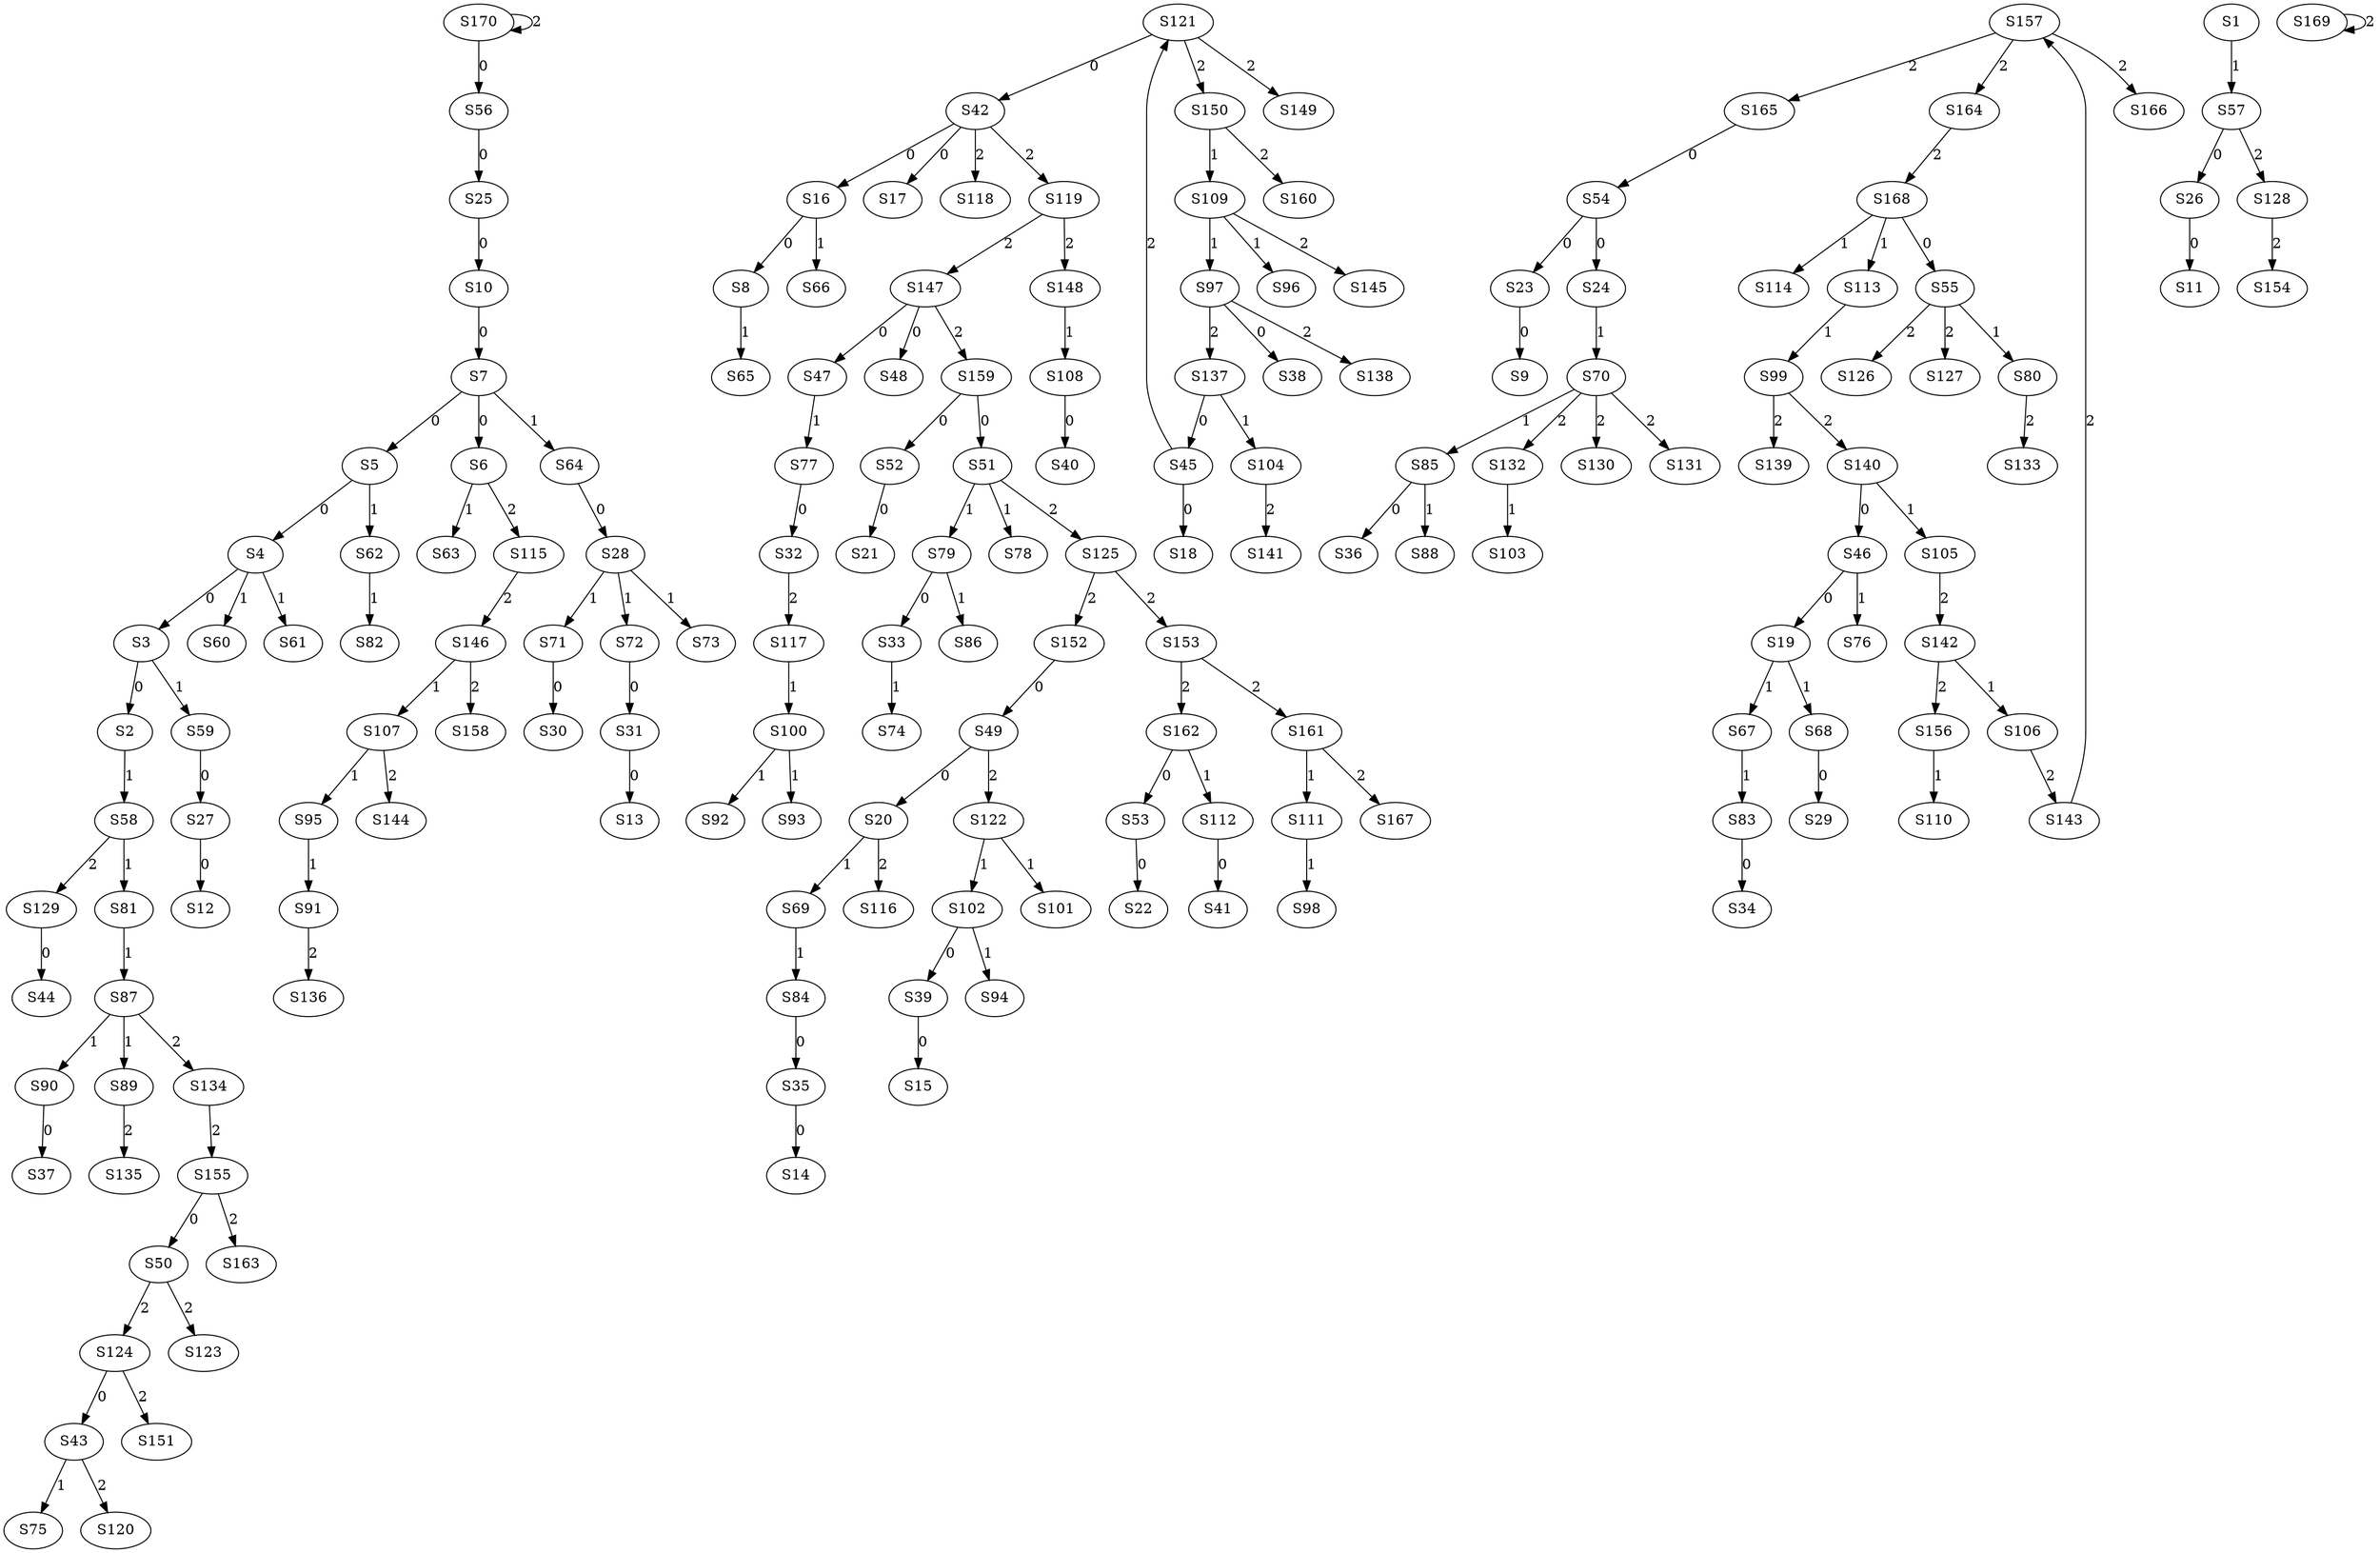 strict digraph {
	S3 -> S2 [ label = 0 ];
	S4 -> S3 [ label = 0 ];
	S5 -> S4 [ label = 0 ];
	S7 -> S5 [ label = 0 ];
	S7 -> S6 [ label = 0 ];
	S10 -> S7 [ label = 0 ];
	S16 -> S8 [ label = 0 ];
	S23 -> S9 [ label = 0 ];
	S25 -> S10 [ label = 0 ];
	S26 -> S11 [ label = 0 ];
	S27 -> S12 [ label = 0 ];
	S31 -> S13 [ label = 0 ];
	S35 -> S14 [ label = 0 ];
	S39 -> S15 [ label = 0 ];
	S42 -> S16 [ label = 0 ];
	S42 -> S17 [ label = 0 ];
	S45 -> S18 [ label = 0 ];
	S46 -> S19 [ label = 0 ];
	S49 -> S20 [ label = 0 ];
	S52 -> S21 [ label = 0 ];
	S53 -> S22 [ label = 0 ];
	S54 -> S23 [ label = 0 ];
	S54 -> S24 [ label = 0 ];
	S56 -> S25 [ label = 0 ];
	S57 -> S26 [ label = 0 ];
	S59 -> S27 [ label = 0 ];
	S64 -> S28 [ label = 0 ];
	S68 -> S29 [ label = 0 ];
	S71 -> S30 [ label = 0 ];
	S72 -> S31 [ label = 0 ];
	S77 -> S32 [ label = 0 ];
	S79 -> S33 [ label = 0 ];
	S83 -> S34 [ label = 0 ];
	S84 -> S35 [ label = 0 ];
	S85 -> S36 [ label = 0 ];
	S90 -> S37 [ label = 0 ];
	S97 -> S38 [ label = 0 ];
	S102 -> S39 [ label = 0 ];
	S108 -> S40 [ label = 0 ];
	S112 -> S41 [ label = 0 ];
	S121 -> S42 [ label = 0 ];
	S124 -> S43 [ label = 0 ];
	S129 -> S44 [ label = 0 ];
	S137 -> S45 [ label = 0 ];
	S140 -> S46 [ label = 0 ];
	S147 -> S47 [ label = 0 ];
	S147 -> S48 [ label = 0 ];
	S152 -> S49 [ label = 0 ];
	S155 -> S50 [ label = 0 ];
	S159 -> S51 [ label = 0 ];
	S159 -> S52 [ label = 0 ];
	S162 -> S53 [ label = 0 ];
	S165 -> S54 [ label = 0 ];
	S168 -> S55 [ label = 0 ];
	S170 -> S56 [ label = 0 ];
	S1 -> S57 [ label = 1 ];
	S2 -> S58 [ label = 1 ];
	S3 -> S59 [ label = 1 ];
	S4 -> S60 [ label = 1 ];
	S4 -> S61 [ label = 1 ];
	S5 -> S62 [ label = 1 ];
	S6 -> S63 [ label = 1 ];
	S7 -> S64 [ label = 1 ];
	S8 -> S65 [ label = 1 ];
	S16 -> S66 [ label = 1 ];
	S19 -> S67 [ label = 1 ];
	S19 -> S68 [ label = 1 ];
	S20 -> S69 [ label = 1 ];
	S24 -> S70 [ label = 1 ];
	S28 -> S71 [ label = 1 ];
	S28 -> S72 [ label = 1 ];
	S28 -> S73 [ label = 1 ];
	S33 -> S74 [ label = 1 ];
	S43 -> S75 [ label = 1 ];
	S46 -> S76 [ label = 1 ];
	S47 -> S77 [ label = 1 ];
	S51 -> S78 [ label = 1 ];
	S51 -> S79 [ label = 1 ];
	S55 -> S80 [ label = 1 ];
	S58 -> S81 [ label = 1 ];
	S62 -> S82 [ label = 1 ];
	S67 -> S83 [ label = 1 ];
	S69 -> S84 [ label = 1 ];
	S70 -> S85 [ label = 1 ];
	S79 -> S86 [ label = 1 ];
	S81 -> S87 [ label = 1 ];
	S85 -> S88 [ label = 1 ];
	S87 -> S89 [ label = 1 ];
	S87 -> S90 [ label = 1 ];
	S95 -> S91 [ label = 1 ];
	S100 -> S92 [ label = 1 ];
	S100 -> S93 [ label = 1 ];
	S102 -> S94 [ label = 1 ];
	S107 -> S95 [ label = 1 ];
	S109 -> S96 [ label = 1 ];
	S109 -> S97 [ label = 1 ];
	S111 -> S98 [ label = 1 ];
	S113 -> S99 [ label = 1 ];
	S117 -> S100 [ label = 1 ];
	S122 -> S101 [ label = 1 ];
	S122 -> S102 [ label = 1 ];
	S132 -> S103 [ label = 1 ];
	S137 -> S104 [ label = 1 ];
	S140 -> S105 [ label = 1 ];
	S142 -> S106 [ label = 1 ];
	S146 -> S107 [ label = 1 ];
	S148 -> S108 [ label = 1 ];
	S150 -> S109 [ label = 1 ];
	S156 -> S110 [ label = 1 ];
	S161 -> S111 [ label = 1 ];
	S162 -> S112 [ label = 1 ];
	S168 -> S113 [ label = 1 ];
	S168 -> S114 [ label = 1 ];
	S6 -> S115 [ label = 2 ];
	S20 -> S116 [ label = 2 ];
	S32 -> S117 [ label = 2 ];
	S42 -> S118 [ label = 2 ];
	S42 -> S119 [ label = 2 ];
	S43 -> S120 [ label = 2 ];
	S45 -> S121 [ label = 2 ];
	S49 -> S122 [ label = 2 ];
	S50 -> S123 [ label = 2 ];
	S50 -> S124 [ label = 2 ];
	S51 -> S125 [ label = 2 ];
	S55 -> S126 [ label = 2 ];
	S55 -> S127 [ label = 2 ];
	S57 -> S128 [ label = 2 ];
	S58 -> S129 [ label = 2 ];
	S70 -> S130 [ label = 2 ];
	S70 -> S131 [ label = 2 ];
	S70 -> S132 [ label = 2 ];
	S80 -> S133 [ label = 2 ];
	S87 -> S134 [ label = 2 ];
	S89 -> S135 [ label = 2 ];
	S91 -> S136 [ label = 2 ];
	S97 -> S137 [ label = 2 ];
	S97 -> S138 [ label = 2 ];
	S99 -> S139 [ label = 2 ];
	S99 -> S140 [ label = 2 ];
	S104 -> S141 [ label = 2 ];
	S105 -> S142 [ label = 2 ];
	S106 -> S143 [ label = 2 ];
	S107 -> S144 [ label = 2 ];
	S109 -> S145 [ label = 2 ];
	S115 -> S146 [ label = 2 ];
	S119 -> S147 [ label = 2 ];
	S119 -> S148 [ label = 2 ];
	S121 -> S149 [ label = 2 ];
	S121 -> S150 [ label = 2 ];
	S124 -> S151 [ label = 2 ];
	S125 -> S152 [ label = 2 ];
	S125 -> S153 [ label = 2 ];
	S128 -> S154 [ label = 2 ];
	S134 -> S155 [ label = 2 ];
	S142 -> S156 [ label = 2 ];
	S143 -> S157 [ label = 2 ];
	S146 -> S158 [ label = 2 ];
	S147 -> S159 [ label = 2 ];
	S150 -> S160 [ label = 2 ];
	S153 -> S161 [ label = 2 ];
	S153 -> S162 [ label = 2 ];
	S155 -> S163 [ label = 2 ];
	S157 -> S164 [ label = 2 ];
	S157 -> S165 [ label = 2 ];
	S157 -> S166 [ label = 2 ];
	S161 -> S167 [ label = 2 ];
	S164 -> S168 [ label = 2 ];
	S169 -> S169 [ label = 2 ];
	S170 -> S170 [ label = 2 ];
}